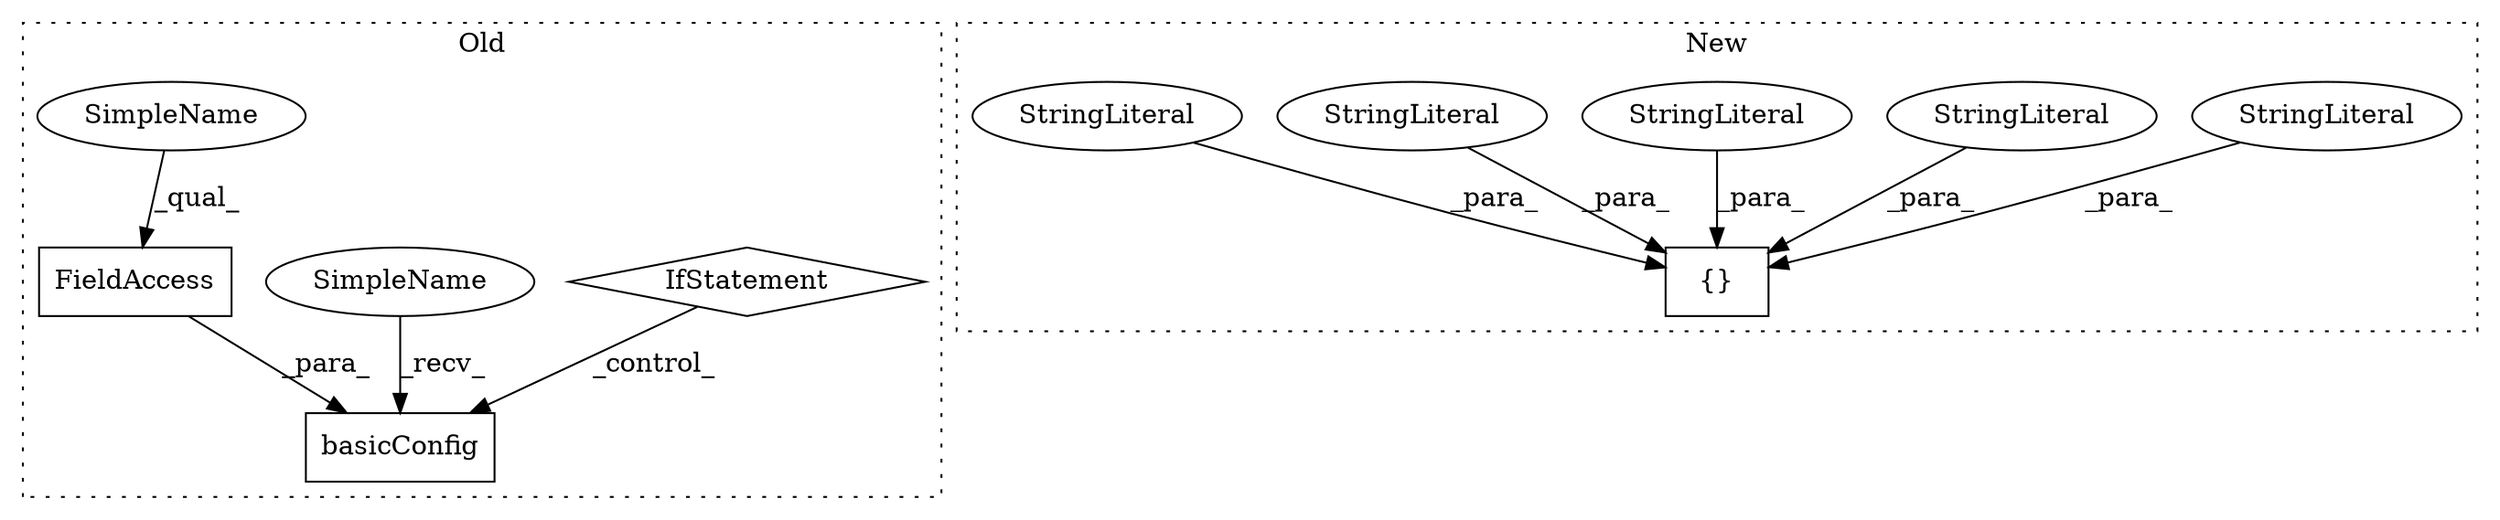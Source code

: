 digraph G {
subgraph cluster0 {
1 [label="basicConfig" a="32" s="327,352" l="12,1" shape="box"];
3 [label="FieldAccess" a="22" s="339" l="13" shape="box"];
4 [label="IfStatement" a="25" s="300,309" l="4,2" shape="diamond"];
10 [label="SimpleName" a="42" s="319" l="7" shape="ellipse"];
11 [label="SimpleName" a="42" s="339" l="7" shape="ellipse"];
label = "Old";
style="dotted";
}
subgraph cluster1 {
2 [label="{}" a="4" s="1241,1290" l="1,1" shape="box"];
5 [label="StringLiteral" a="45" s="1253" l="6" shape="ellipse"];
6 [label="StringLiteral" a="45" s="1283" l="7" shape="ellipse"];
7 [label="StringLiteral" a="45" s="1260" l="7" shape="ellipse"];
8 [label="StringLiteral" a="45" s="1268" l="14" shape="ellipse"];
9 [label="StringLiteral" a="45" s="1242" l="10" shape="ellipse"];
label = "New";
style="dotted";
}
3 -> 1 [label="_para_"];
4 -> 1 [label="_control_"];
5 -> 2 [label="_para_"];
6 -> 2 [label="_para_"];
7 -> 2 [label="_para_"];
8 -> 2 [label="_para_"];
9 -> 2 [label="_para_"];
10 -> 1 [label="_recv_"];
11 -> 3 [label="_qual_"];
}